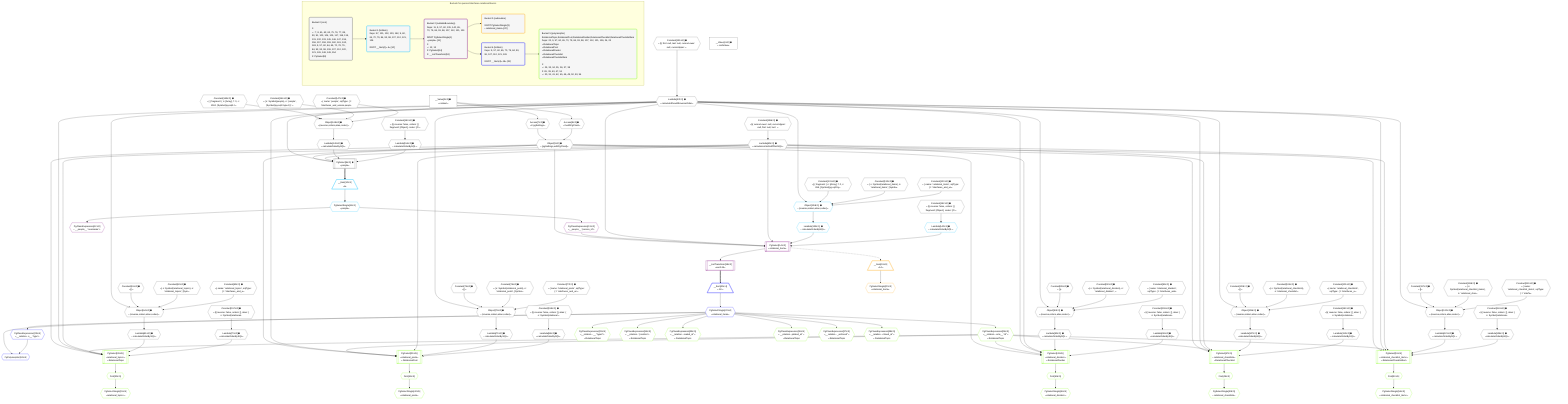 %%{init: {'themeVariables': { 'fontSize': '12px'}}}%%
graph TD
    classDef path fill:#eee,stroke:#000,color:#000
    classDef plan fill:#fff,stroke-width:1px,color:#000
    classDef itemplan fill:#fff,stroke-width:2px,color:#000
    classDef unbatchedplan fill:#dff,stroke-width:1px,color:#000
    classDef sideeffectplan fill:#fcc,stroke-width:2px,color:#000
    classDef bucket fill:#f6f6f6,color:#000,stroke-width:2px,text-align:left


    %% plan dependencies
    PgSelect6[["PgSelect[6∈0] ➊<br />ᐸpeopleᐳ"]]:::plan
    Object9{{"Object[9∈0] ➊<br />ᐸ{pgSettings,withPgClient}ᐳ"}}:::plan
    Lambda57{{"Lambda[57∈0] ➊<br />ᐸcalculateShouldReverseOrderᐳ"}}:::plan
    Lambda60{{"Lambda[60∈0] ➊<br />ᐸcalculateLimitAndOffsetSQLᐳ"}}:::plan
    Lambda149{{"Lambda[149∈0] ➊<br />ᐸcalculateOrderBySQLᐳ"}}:::plan
    Lambda154{{"Lambda[154∈0] ➊<br />ᐸcalculateOrderBySQLᐳ"}}:::plan
    Object9 & Lambda57 & Lambda60 & Lambda149 & Lambda154 --> PgSelect6
    Object64{{"Object[64∈0] ➊<br />ᐸ{reverse,orders,alias,codec}ᐳ"}}:::plan
    Constant61{{"Constant[61∈0] ➊<br />ᐸ[]ᐳ"}}:::plan
    Constant62{{"Constant[62∈0] ➊<br />ᐸ{ s: Symbol(relational_topics), n: 'relational_topics', [Symᐳ"}}:::plan
    Constant63{{"Constant[63∈0] ➊<br />ᐸ{ name: 'relational_topics', sqlType: { t: 'interfaces_and_uᐳ"}}:::plan
    Lambda57 & Constant61 & Constant62 & Constant63 --> Object64
    Object78{{"Object[78∈0] ➊<br />ᐸ{reverse,orders,alias,codec}ᐳ"}}:::plan
    Constant75{{"Constant[75∈0] ➊<br />ᐸ[]ᐳ"}}:::plan
    Constant76{{"Constant[76∈0] ➊<br />ᐸ{ s: Symbol(relational_posts), n: 'relational_posts', [Symboᐳ"}}:::plan
    Constant77{{"Constant[77∈0] ➊<br />ᐸ{ name: 'relational_posts', sqlType: { t: 'interfaces_and_unᐳ"}}:::plan
    Lambda57 & Constant75 & Constant76 & Constant77 --> Object78
    Object92{{"Object[92∈0] ➊<br />ᐸ{reverse,orders,alias,codec}ᐳ"}}:::plan
    Constant89{{"Constant[89∈0] ➊<br />ᐸ[]ᐳ"}}:::plan
    Constant90{{"Constant[90∈0] ➊<br />ᐸ{ s: Symbol(relational_dividers), n: 'relational_dividers', ᐳ"}}:::plan
    Constant91{{"Constant[91∈0] ➊<br />ᐸ{ name: 'relational_dividers', sqlType: { t: 'interfaces_andᐳ"}}:::plan
    Lambda57 & Constant89 & Constant90 & Constant91 --> Object92
    Object106{{"Object[106∈0] ➊<br />ᐸ{reverse,orders,alias,codec}ᐳ"}}:::plan
    Constant103{{"Constant[103∈0] ➊<br />ᐸ[]ᐳ"}}:::plan
    Constant104{{"Constant[104∈0] ➊<br />ᐸ{ s: Symbol(relational_checklists), n: 'relational_checklistᐳ"}}:::plan
    Constant105{{"Constant[105∈0] ➊<br />ᐸ{ name: 'relational_checklists', sqlType: { t: 'interfaces_aᐳ"}}:::plan
    Lambda57 & Constant103 & Constant104 & Constant105 --> Object106
    Object120{{"Object[120∈0] ➊<br />ᐸ{reverse,orders,alias,codec}ᐳ"}}:::plan
    Constant117{{"Constant[117∈0] ➊<br />ᐸ[]ᐳ"}}:::plan
    Constant118{{"Constant[118∈0] ➊<br />ᐸ{ s: Symbol(relational_checklist_items), n: 'relational_checᐳ"}}:::plan
    Constant119{{"Constant[119∈0] ➊<br />ᐸ{ name: 'relational_checklist_items', sqlType: { t: 'interfaᐳ"}}:::plan
    Lambda57 & Constant117 & Constant118 & Constant119 --> Object120
    Object148{{"Object[148∈0] ➊<br />ᐸ{reverse,orders,alias,codec}ᐳ"}}:::plan
    Constant145{{"Constant[145∈0] ➊<br />ᐸ[ { fragment: { n: [Array], f: 0, c: 1024, [Symbol(pg-sql2-tᐳ"}}:::plan
    Constant146{{"Constant[146∈0] ➊<br />ᐸ{ s: Symbol(people), n: 'people', [Symbol(pg-sql2-type-1)]: ᐳ"}}:::plan
    Constant147{{"Constant[147∈0] ➊<br />ᐸ{ name: 'people', sqlType: { t: 'interfaces_and_unions.peoplᐳ"}}:::plan
    Lambda57 & Constant145 & Constant146 & Constant147 --> Object148
    Access7{{"Access[7∈0] ➊<br />ᐸ2.pgSettingsᐳ"}}:::plan
    Access8{{"Access[8∈0] ➊<br />ᐸ2.withPgClientᐳ"}}:::plan
    Access7 & Access8 --> Object9
    __Value2["__Value[2∈0] ➊<br />ᐸcontextᐳ"]:::plan
    __Value2 --> Access7
    __Value2 --> Access8
    Constant155{{"Constant[155∈0] ➊<br />ᐸ§{ first: null, last: null, cursorLower: null, cursorUpper: ᐳ"}}:::plan
    Constant155 --> Lambda57
    Constant156{{"Constant[156∈0] ➊<br />ᐸ§{ cursorLower: null, cursorUpper: null, first: null, last: ᐳ"}}:::plan
    Constant156 --> Lambda60
    Lambda65{{"Lambda[65∈0] ➊<br />ᐸcalculateOrderBySQLᐳ"}}:::plan
    Object64 --> Lambda65
    Lambda70{{"Lambda[70∈0] ➊<br />ᐸcalculateOrderBySQLᐳ"}}:::plan
    Constant157{{"Constant[157∈0] ➊<br />ᐸ§{ reverse: false, orders: [], alias: { s: Symbol(relationalᐳ"}}:::plan
    Constant157 --> Lambda70
    Lambda79{{"Lambda[79∈0] ➊<br />ᐸcalculateOrderBySQLᐳ"}}:::plan
    Object78 --> Lambda79
    Lambda84{{"Lambda[84∈0] ➊<br />ᐸcalculateOrderBySQLᐳ"}}:::plan
    Constant158{{"Constant[158∈0] ➊<br />ᐸ§{ reverse: false, orders: [], alias: { s: Symbol(relationalᐳ"}}:::plan
    Constant158 --> Lambda84
    Lambda93{{"Lambda[93∈0] ➊<br />ᐸcalculateOrderBySQLᐳ"}}:::plan
    Object92 --> Lambda93
    Lambda98{{"Lambda[98∈0] ➊<br />ᐸcalculateOrderBySQLᐳ"}}:::plan
    Constant159{{"Constant[159∈0] ➊<br />ᐸ§{ reverse: false, orders: [], alias: { s: Symbol(relationalᐳ"}}:::plan
    Constant159 --> Lambda98
    Lambda107{{"Lambda[107∈0] ➊<br />ᐸcalculateOrderBySQLᐳ"}}:::plan
    Object106 --> Lambda107
    Lambda112{{"Lambda[112∈0] ➊<br />ᐸcalculateOrderBySQLᐳ"}}:::plan
    Constant160{{"Constant[160∈0] ➊<br />ᐸ§{ reverse: false, orders: [], alias: { s: Symbol(relationalᐳ"}}:::plan
    Constant160 --> Lambda112
    Lambda121{{"Lambda[121∈0] ➊<br />ᐸcalculateOrderBySQLᐳ"}}:::plan
    Object120 --> Lambda121
    Lambda126{{"Lambda[126∈0] ➊<br />ᐸcalculateOrderBySQLᐳ"}}:::plan
    Constant161{{"Constant[161∈0] ➊<br />ᐸ§{ reverse: false, orders: [], alias: { s: Symbol(relationalᐳ"}}:::plan
    Constant161 --> Lambda126
    Object148 --> Lambda149
    Constant163{{"Constant[163∈0] ➊<br />ᐸ§{ reverse: false, orders: [ { fragment: [Object], codec: [Oᐳ"}}:::plan
    Constant163 --> Lambda154
    __Value4["__Value[4∈0] ➊<br />ᐸrootValueᐳ"]:::plan
    Constant131{{"Constant[131∈0] ➊<br />ᐸ[ { fragment: { n: [Array], f: 0, c: 266, [Symbol(pg-sql2-tyᐳ"}}:::plan
    Constant132{{"Constant[132∈0] ➊<br />ᐸ{ s: Symbol(relational_items), n: 'relational_items', [Symboᐳ"}}:::plan
    Constant133{{"Constant[133∈0] ➊<br />ᐸ{ name: 'relational_items', sqlType: { t: 'interfaces_and_unᐳ"}}:::plan
    Constant162{{"Constant[162∈0] ➊<br />ᐸ§{ reverse: false, orders: [ { fragment: [Object], codec: [Oᐳ"}}:::plan
    Object134{{"Object[134∈1] ➊<br />ᐸ{reverse,orders,alias,codec}ᐳ"}}:::plan
    Lambda57 & Constant131 & Constant132 & Constant133 --> Object134
    __Item10[/"__Item[10∈1]<br />ᐸ6ᐳ"\]:::itemplan
    PgSelect6 ==> __Item10
    PgSelectSingle11{{"PgSelectSingle[11∈1]<br />ᐸpeopleᐳ"}}:::plan
    __Item10 --> PgSelectSingle11
    Lambda135{{"Lambda[135∈1] ➊<br />ᐸcalculateOrderBySQLᐳ"}}:::plan
    Object134 --> Lambda135
    Lambda140{{"Lambda[140∈1] ➊<br />ᐸcalculateOrderBySQLᐳ"}}:::plan
    Constant162 --> Lambda140
    PgSelect14[["PgSelect[14∈2]<br />ᐸrelational_itemsᐳ"]]:::plan
    PgClassExpression13{{"PgClassExpression[13∈2]<br />ᐸ__people__.”person_id”ᐳ"}}:::plan
    Object9 & PgClassExpression13 & Lambda57 & Lambda60 & Lambda135 & Lambda140 --> PgSelect14
    PgClassExpression12{{"PgClassExpression[12∈2]<br />ᐸ__people__.”username”ᐳ"}}:::plan
    PgSelectSingle11 --> PgClassExpression12
    PgSelectSingle11 --> PgClassExpression13
    __ListTransform18[["__ListTransform[18∈2]<br />ᐸeach:14ᐳ"]]:::plan
    PgSelect14 --> __ListTransform18
    __Item19[/"__Item[19∈3]<br />ᐸ14ᐳ"\]:::itemplan
    PgSelect14 -.-> __Item19
    PgSelectSingle20{{"PgSelectSingle[20∈3]<br />ᐸrelational_itemsᐳ"}}:::plan
    __Item19 --> PgSelectSingle20
    PgPolymorphic24{{"PgPolymorphic[24∈4]"}}:::plan
    PgSelectSingle22{{"PgSelectSingle[22∈4]<br />ᐸrelational_itemsᐳ"}}:::plan
    PgClassExpression23{{"PgClassExpression[23∈4]<br />ᐸ__relation...s__.”type”ᐳ"}}:::plan
    PgSelectSingle22 & PgClassExpression23 --> PgPolymorphic24
    __Item21[/"__Item[21∈4]<br />ᐸ18ᐳ"\]:::itemplan
    __ListTransform18 ==> __Item21
    __Item21 --> PgSelectSingle22
    PgSelectSingle22 --> PgClassExpression23
    PgSelect26[["PgSelect[26∈5]<br />ᐸrelational_topicsᐳ<br />ᐳRelationalTopic"]]:::plan
    PgClassExpression25{{"PgClassExpression[25∈5]<br />ᐸ__relation...ems__.”id”ᐳ<br />ᐳRelationalTopic"}}:::plan
    Object9 & PgClassExpression25 & Lambda57 & Lambda60 & Lambda65 & Lambda70 --> PgSelect26
    PgSelect39[["PgSelect[39∈5]<br />ᐸrelational_postsᐳ<br />ᐳRelationalPost"]]:::plan
    Object9 & PgClassExpression25 & Lambda57 & Lambda60 & Lambda79 & Lambda84 --> PgSelect39
    PgSelect43[["PgSelect[43∈5]<br />ᐸrelational_dividersᐳ<br />ᐳRelationalDivider"]]:::plan
    Object9 & PgClassExpression25 & Lambda57 & Lambda60 & Lambda93 & Lambda98 --> PgSelect43
    PgSelect47[["PgSelect[47∈5]<br />ᐸrelational_checklistsᐳ<br />ᐳRelationalChecklist"]]:::plan
    Object9 & PgClassExpression25 & Lambda57 & Lambda60 & Lambda107 & Lambda112 --> PgSelect47
    PgSelect51[["PgSelect[51∈5]<br />ᐸrelational_checklist_itemsᐳ<br />ᐳRelationalChecklistItem"]]:::plan
    Object9 & PgClassExpression25 & Lambda57 & Lambda60 & Lambda121 & Lambda126 --> PgSelect51
    PgSelectSingle22 --> PgClassExpression25
    First30{{"First[30∈5]"}}:::plan
    PgSelect26 --> First30
    PgSelectSingle31{{"PgSelectSingle[31∈5]<br />ᐸrelational_topicsᐳ"}}:::plan
    First30 --> PgSelectSingle31
    PgClassExpression33{{"PgClassExpression[33∈5]<br />ᐸ__relation...__.”type2”ᐳ<br />ᐳRelationalTopic"}}:::plan
    PgSelectSingle22 --> PgClassExpression33
    PgClassExpression34{{"PgClassExpression[34∈5]<br />ᐸ__relation...”position”ᐳ<br />ᐳRelationalTopic"}}:::plan
    PgSelectSingle22 --> PgClassExpression34
    PgClassExpression35{{"PgClassExpression[35∈5]<br />ᐸ__relation...reated_at”ᐳ<br />ᐳRelationalTopic"}}:::plan
    PgSelectSingle22 --> PgClassExpression35
    PgClassExpression36{{"PgClassExpression[36∈5]<br />ᐸ__relation...pdated_at”ᐳ<br />ᐳRelationalTopic"}}:::plan
    PgSelectSingle22 --> PgClassExpression36
    PgClassExpression37{{"PgClassExpression[37∈5]<br />ᐸ__relation..._archived”ᐳ<br />ᐳRelationalTopic"}}:::plan
    PgSelectSingle22 --> PgClassExpression37
    PgClassExpression38{{"PgClassExpression[38∈5]<br />ᐸ__relation...chived_at”ᐳ<br />ᐳRelationalTopic"}}:::plan
    PgSelectSingle22 --> PgClassExpression38
    First41{{"First[41∈5]"}}:::plan
    PgSelect39 --> First41
    PgSelectSingle42{{"PgSelectSingle[42∈5]<br />ᐸrelational_postsᐳ"}}:::plan
    First41 --> PgSelectSingle42
    First45{{"First[45∈5]"}}:::plan
    PgSelect43 --> First45
    PgSelectSingle46{{"PgSelectSingle[46∈5]<br />ᐸrelational_dividersᐳ"}}:::plan
    First45 --> PgSelectSingle46
    First49{{"First[49∈5]"}}:::plan
    PgSelect47 --> First49
    PgSelectSingle50{{"PgSelectSingle[50∈5]<br />ᐸrelational_checklistsᐳ"}}:::plan
    First49 --> PgSelectSingle50
    First53{{"First[53∈5]"}}:::plan
    PgSelect51 --> First53
    PgSelectSingle54{{"PgSelectSingle[54∈5]<br />ᐸrelational_checklist_itemsᐳ"}}:::plan
    First53 --> PgSelectSingle54

    %% define steps

    subgraph "Buckets for queries/interfaces-relational/basics"
    Bucket0("Bucket 0 (root)<br /><br />1: <br />ᐳ: 7, 8, 61, 62, 63, 75, 76, 77, 89, 90, 91, 103, 104, 105, 117, 118, 119, 131, 132, 133, 145, 146, 147, 155, 156, 157, 158, 159, 160, 161, 162, 163, 9, 57, 60, 64, 65, 70, 78, 79, 84, 92, 93, 98, 106, 107, 112, 120, 121, 126, 148, 149, 154<br />2: PgSelect[6]"):::bucket
    classDef bucket0 stroke:#696969
    class Bucket0,__Value2,__Value4,PgSelect6,Access7,Access8,Object9,Lambda57,Lambda60,Constant61,Constant62,Constant63,Object64,Lambda65,Lambda70,Constant75,Constant76,Constant77,Object78,Lambda79,Lambda84,Constant89,Constant90,Constant91,Object92,Lambda93,Lambda98,Constant103,Constant104,Constant105,Object106,Lambda107,Lambda112,Constant117,Constant118,Constant119,Object120,Lambda121,Lambda126,Constant131,Constant132,Constant133,Constant145,Constant146,Constant147,Object148,Lambda149,Lambda154,Constant155,Constant156,Constant157,Constant158,Constant159,Constant160,Constant161,Constant162,Constant163 bucket0
    Bucket1("Bucket 1 (listItem)<br />Deps: 57, 131, 132, 133, 162, 9, 60, 65, 70, 79, 84, 93, 98, 107, 112, 121, 126<br /><br />ROOT __Item{1}ᐸ6ᐳ[10]"):::bucket
    classDef bucket1 stroke:#00bfff
    class Bucket1,__Item10,PgSelectSingle11,Object134,Lambda135,Lambda140 bucket1
    Bucket2("Bucket 2 (nullableBoundary)<br />Deps: 11, 9, 57, 60, 135, 140, 65, 70, 79, 84, 93, 98, 107, 112, 121, 126<br /><br />ROOT PgSelectSingle{1}ᐸpeopleᐳ[11]<br />1: <br />ᐳ: 12, 13<br />2: PgSelect[14]<br />3: __ListTransform[18]"):::bucket
    classDef bucket2 stroke:#7f007f
    class Bucket2,PgClassExpression12,PgClassExpression13,PgSelect14,__ListTransform18 bucket2
    Bucket3("Bucket 3 (subroutine)<br /><br />ROOT PgSelectSingle{3}ᐸrelational_itemsᐳ[20]"):::bucket
    classDef bucket3 stroke:#ffa500
    class Bucket3,__Item19,PgSelectSingle20 bucket3
    Bucket4("Bucket 4 (listItem)<br />Deps: 9, 57, 60, 65, 70, 79, 84, 93, 98, 107, 112, 121, 126<br /><br />ROOT __Item{4}ᐸ18ᐳ[21]"):::bucket
    classDef bucket4 stroke:#0000ff
    class Bucket4,__Item21,PgSelectSingle22,PgClassExpression23,PgPolymorphic24 bucket4
    Bucket5("Bucket 5 (polymorphic)<br />RelationalTopic,RelationalPost,RelationalDivider,RelationalChecklist,RelationalChecklistItem<br />Deps: 22, 9, 57, 60, 65, 70, 79, 84, 93, 98, 107, 112, 121, 126, 24, 23<br />ᐳRelationalTopic<br />ᐳRelationalPost<br />ᐳRelationalDivider<br />ᐳRelationalChecklist<br />ᐳRelationalChecklistItem<br /><br />1: <br />ᐳ: 25, 33, 34, 35, 36, 37, 38<br />2: 26, 39, 43, 47, 51<br />ᐳ: 30, 31, 41, 42, 45, 46, 49, 50, 53, 54"):::bucket
    classDef bucket5 stroke:#7fff00
    class Bucket5,PgClassExpression25,PgSelect26,First30,PgSelectSingle31,PgClassExpression33,PgClassExpression34,PgClassExpression35,PgClassExpression36,PgClassExpression37,PgClassExpression38,PgSelect39,First41,PgSelectSingle42,PgSelect43,First45,PgSelectSingle46,PgSelect47,First49,PgSelectSingle50,PgSelect51,First53,PgSelectSingle54 bucket5
    Bucket0 --> Bucket1
    Bucket1 --> Bucket2
    Bucket2 --> Bucket3 & Bucket4
    Bucket4 --> Bucket5
    end